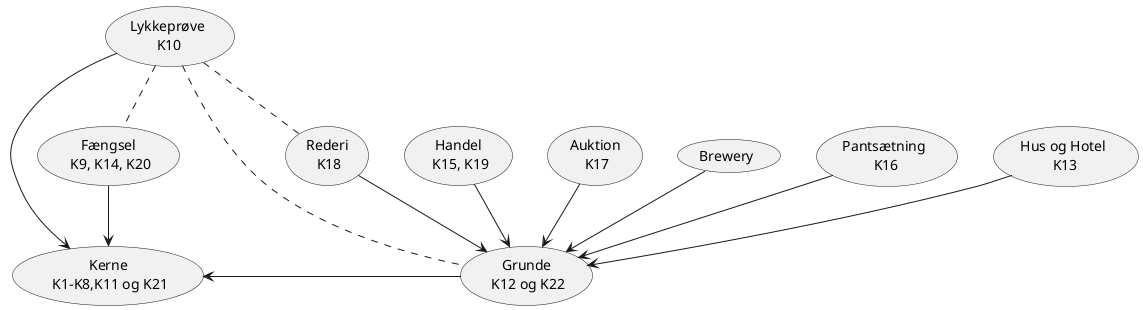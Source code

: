 @startuml
'https://plantuml.com/use-case-diagram



(Fængsel\n K9, K14, K20) --> (Kerne\n K1-K8,K11 og K21)

(Lykkeprøve\n K10) -> (Kerne\n K1-K8,K11 og K21)
(Kerne\n K1-K8,K11 og K21) <- (Grunde\n K12 og K22)

(Lykkeprøve\n K10) .. (Fængsel\n K9, K14, K20)
(Lykkeprøve\n K10) .. (Grunde\n K12 og K22)


(Lykkeprøve\n K10) .. (Rederi\n K18)

(Handel\n K15, K19) --> (Grunde\n K12 og K22)
(Auktion\n K17) --> (Grunde\n K12 og K22)
(Rederi\n K18) --> (Grunde\n K12 og K22)
(Brewery) --> (Grunde\n K12 og K22)
(Pantsætning\n K16) --> (Grunde\n K12 og K22)
(Hus og Hotel\n K13) --> (Grunde\n K12 og K22)

@enduml